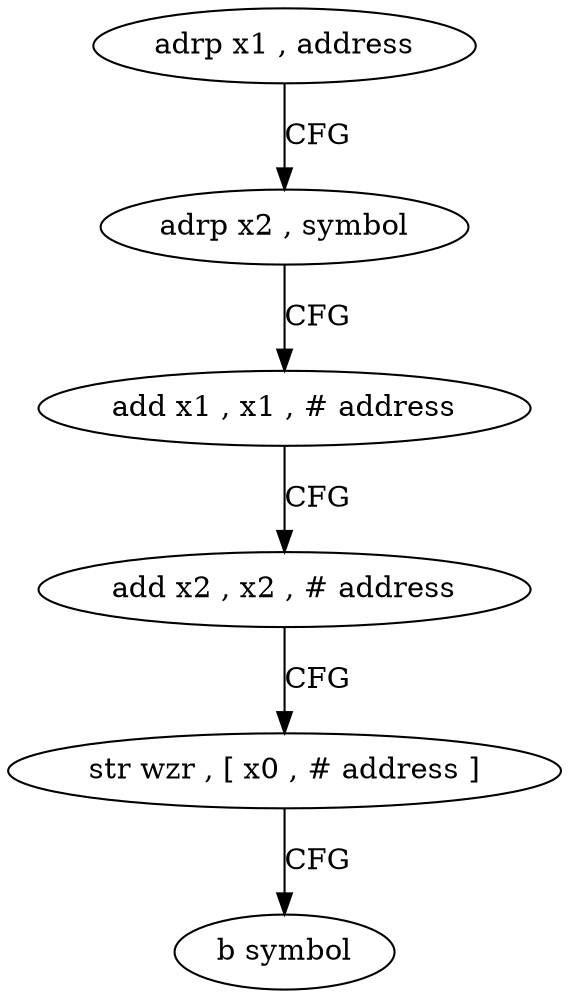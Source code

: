digraph "func" {
"4233200" [label = "adrp x1 , address" ]
"4233204" [label = "adrp x2 , symbol" ]
"4233208" [label = "add x1 , x1 , # address" ]
"4233212" [label = "add x2 , x2 , # address" ]
"4233216" [label = "str wzr , [ x0 , # address ]" ]
"4233220" [label = "b symbol" ]
"4233200" -> "4233204" [ label = "CFG" ]
"4233204" -> "4233208" [ label = "CFG" ]
"4233208" -> "4233212" [ label = "CFG" ]
"4233212" -> "4233216" [ label = "CFG" ]
"4233216" -> "4233220" [ label = "CFG" ]
}
